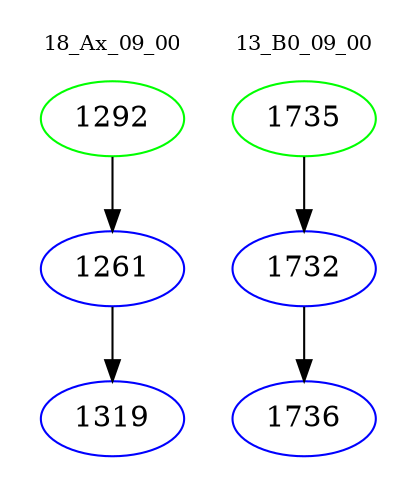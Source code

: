 digraph{
subgraph cluster_0 {
color = white
label = "18_Ax_09_00";
fontsize=10;
T0_1292 [label="1292", color="green"]
T0_1292 -> T0_1261 [color="black"]
T0_1261 [label="1261", color="blue"]
T0_1261 -> T0_1319 [color="black"]
T0_1319 [label="1319", color="blue"]
}
subgraph cluster_1 {
color = white
label = "13_B0_09_00";
fontsize=10;
T1_1735 [label="1735", color="green"]
T1_1735 -> T1_1732 [color="black"]
T1_1732 [label="1732", color="blue"]
T1_1732 -> T1_1736 [color="black"]
T1_1736 [label="1736", color="blue"]
}
}
